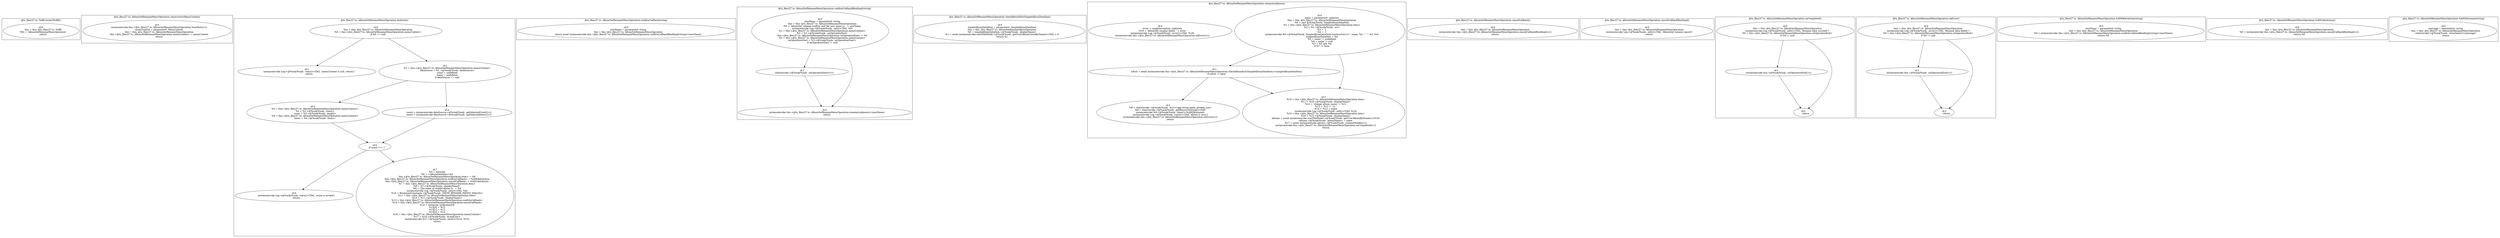 digraph "27.ts" {
subgraph "cluster_@ts_files/27.ts: %dflt.[static]%dflt()" {
  label="@ts_files/27.ts: %dflt.[static]%dflt()";
  Node33250 [label="id:0
      this = this: @ts_files/27.ts: %dflt
      TAG = 'AlbumSetRenameMenuOperation'
      return"];
}
subgraph "cluster_@ts_files/27.ts: AlbumSetRenameMenuOperation.constructor(MenuContext)" {
  label="@ts_files/27.ts: AlbumSetRenameMenuOperation.constructor(MenuContext)";
  Node66820 [label="id:0
      instanceinvoke this.<@ts_files/27.ts: AlbumSetRenameMenuOperation.%instInit()>()
      menuContext = parameter0: MenuContext
      this = this: @ts_files/27.ts: AlbumSetRenameMenuOperation
      this.<@ts_files/27.ts: AlbumSetRenameMenuOperation.menuContext> = menuContext
      return"];
}
subgraph "cluster_@ts_files/27.ts: AlbumSetRenameMenuOperation.doAction()" {
  label="@ts_files/27.ts: AlbumSetRenameMenuOperation.doAction()";
  Node51310 [label="id:0
      this = this: @ts_files/27.ts: AlbumSetRenameMenuOperation
      %0 = this.<@ts_files/27.ts: AlbumSetRenameMenuOperation.menuContext>
      if %0 == null"];
  Node51311 [label="id:1
      instanceinvoke Log.<@%unk/%unk: .warn()>(TAG, 'menuContext is null, return')
      return"];
  Node51312 [label="id:2
      %1 = this.<@ts_files/27.ts: AlbumSetRenameMenuOperation.menuContext>
      dataSource = %1.<@%unk/%unk: .dataSource>
      count = undefined
      items = undefined
      if dataSource == null"];
  Node51313 [label="id:3
      %2 = this.<@ts_files/27.ts: AlbumSetRenameMenuOperation.menuContext>
      %3 = %2.<@%unk/%unk: .items>
      count = %3.<@%unk/%unk: .length>
      %4 = this.<@ts_files/27.ts: AlbumSetRenameMenuOperation.menuContext>
      items = %4.<@%unk/%unk: .items>"];
  Node51314 [label="id:4
      count = instanceinvoke dataSource.<@%unk/%unk: .getSelectedCount()>()
      items = instanceinvoke dataSource.<@%unk/%unk: .getSelectedItems()>()"];
  Node51315 [label="id:5
      if count !== 1"];
  Node51316 [label="id:6
      instanceinvoke Log.<@%unk/%unk: .warn()>(TAG, 'count is invalid')
      return"];
  Node51317 [label="id:7
      %5 = items[0]
      %6 = <AlbumDataItem>%5
      this.<@ts_files/27.ts: AlbumSetRenameMenuOperation.item> = %6
      this.<@ts_files/27.ts: AlbumSetRenameMenuOperation.confirmCallback> = %AM0$doAction
      this.<@ts_files/27.ts: AlbumSetRenameMenuOperation.cancelCallback> = %AM1$doAction
      %7 = this.<@ts_files/27.ts: AlbumSetRenameMenuOperation.item>
      %8 = %7.<@%unk/%unk: .displayName>
      %9 = 'The name of clicked album is ' + %8
      instanceinvoke Log.<@%unk/%unk: .info()>(TAG, %9)
      %10 = BroadcastConstants.<@%unk/%unk: .SHOW_RENAME_PHOTO_DIALOG>
      %11 = this.<@ts_files/27.ts: AlbumSetRenameMenuOperation.item>
      %12 = %11.<@%unk/%unk: .displayName>
      %13 = this.<@ts_files/27.ts: AlbumSetRenameMenuOperation.confirmCallback>
      %14 = this.<@ts_files/27.ts: AlbumSetRenameMenuOperation.cancelCallback>
      %15 = newarray (unknown)[3]
      %15[0] = %12
      %15[1] = %13
      %15[2] = %14
      %16 = this.<@ts_files/27.ts: AlbumSetRenameMenuOperation.menuContext>
      %17 = %16.<@%unk/%unk: .broadCast>
      instanceinvoke %17.<@%unk/%unk: .emit()>(%10, %15)
      return"];
  Node51310 -> Node51311;
  Node51310 -> Node51312;
  Node51312 -> Node51313;
  Node51312 -> Node51314;
  Node51313 -> Node51315;
  Node51314 -> Node51315;
  Node51315 -> Node51316;
  Node51315 -> Node51317;
}
subgraph "cluster_@ts_files/27.ts: AlbumSetRenameMenuOperation.confirmCallback(string)" {
  label="@ts_files/27.ts: AlbumSetRenameMenuOperation.confirmCallback(string)";
  Node65080 [label="id:0
      newName = parameter0: string
      this = this: @ts_files/27.ts: AlbumSetRenameMenuOperation
      return await instanceinvoke this.<@ts_files/27.ts: AlbumSetRenameMenuOperation.confirmCallbackBindImpl(string)>(newName)"];
}
subgraph "cluster_@ts_files/27.ts: AlbumSetRenameMenuOperation.confirmCallbackBindImpl(string)" {
  label="@ts_files/27.ts: AlbumSetRenameMenuOperation.confirmCallbackBindImpl(string)";
  Node72910 [label="id:0
      newName = parameter0: string
      this = this: @ts_files/27.ts: AlbumSetRenameMenuOperation
      %0 = 'AlbumSet rename confirm and the new name is: ' + newName
      instanceinvoke Log.<@%unk/%unk: .info()>(TAG, %0)
      %1 = this.<@ts_files/27.ts: AlbumSetRenameMenuOperation.menuContext>
      %2 = %1.<@%unk/%unk: .onOperationEnd>
      this.<@ts_files/27.ts: AlbumSetRenameMenuOperation.onOperationEnd> = %2
      %3 = this.<@ts_files/27.ts: AlbumSetRenameMenuOperation.menuContext>
      onOperationStart = %3.<@%unk/%unk: .onOperationStart>
      if onOperationStart != null"];
  Node72911 [label="id:1
      staticinvoke <@%unk/%unk: .onOperationStart()>()"];
  Node72912 [label="id:2
      instanceinvoke this.<@ts_files/27.ts: AlbumSetRenameMenuOperation.rename(unknown)>(newName)
      return"];
  Node72910 -> Node72911;
  Node72910 -> Node72912;
  Node72911 -> Node72912;
}
subgraph "cluster_@ts_files/27.ts: AlbumSetRenameMenuOperation.checkAlbumExit(SimpleAlbumDataItem)" {
  label="@ts_files/27.ts: AlbumSetRenameMenuOperation.checkAlbumExit(SimpleAlbumDataItem)";
  Node76230 [label="id:0
      simpleAlbumDataItem = parameter0: SimpleAlbumDataItem
      this = this: @ts_files/27.ts: AlbumSetRenameMenuOperation
      %0 = simpleAlbumDataItem.<@%unk/%unk: .displayName>
      %1 = await instanceinvoke userFileModel.<@%unk/%unk: .getUserAlbumCountByName()>(%0) > 0
      return %1"];
}
subgraph "cluster_@ts_files/27.ts: AlbumSetRenameMenuOperation.rename(unknown)" {
  label="@ts_files/27.ts: AlbumSetRenameMenuOperation.rename(unknown)";
  Node57300 [label="id:0
      name = parameter0: unknown
      this = this: @ts_files/27.ts: AlbumSetRenameMenuOperation
      %0 = new @%unk/%unk: SimpleAlbumDataItem
      %1 = this.<@ts_files/27.ts: AlbumSetRenameMenuOperation.item>
      %2 = %1.<@%unk/%unk: .uri>
      %3 = -1
      %4 = -1
      instanceinvoke %0.<@%unk/%unk: SimpleAlbumDataItem.constructor()>('', name, %2, '', '', %3, %4)
      simpleAlbumDataItem = %0
      %5 = name != undefined
      %6 = name != null
      %7 = %5 && %6
      if %7 != false"];
  Node57301 [label="id:1
      isExit = await instanceinvoke this.<@ts_files/27.ts: AlbumSetRenameMenuOperation.checkAlbumExit(SimpleAlbumDataItem)>(simpleAlbumDataItem)
      if isExit != false"];
  Node57302 [label="id:2
      %8 = staticinvoke <@%unk/%unk: .$r()>('app.string.name_already_use')
      %9 = staticinvoke <@%unk/%unk: .getResourceString()>(%8)
      instanceinvoke %9.<@%unk/%unk: .then()>(%AM2$rename)
      instanceinvoke Log.<@%unk/%unk: .warn()>(TAG, 'album is miss')
      instanceinvoke this.<@ts_files/27.ts: AlbumSetRenameMenuOperation.onError()>()
      return"];
  Node57303 [label="id:3
      %10 = this.<@ts_files/27.ts: AlbumSetRenameMenuOperation.item>
      %11 = %10.<@%unk/%unk: .displayName>
      %12 = 'change album_name:' + %11
      %13 = %12 + ' to '
      %14 = %13 + name
      instanceinvoke Log.<@%unk/%unk: .info()>(TAG, %14)
      %15 = this.<@ts_files/27.ts: AlbumSetRenameMenuOperation.item>
      %16 = %15.<@%unk/%unk: .displayName>
      albums = await instanceinvoke userFileModel.<@%unk/%unk: .getUserAlbumByName()>(%16)
      albums.<@%unk/%unk: .albumName> = name
      %17 = await instanceinvoke albums.<@%unk/%unk: .commitModify()>()
      instanceinvoke this.<@ts_files/27.ts: AlbumSetRenameMenuOperation.onCompleted()>()
      return"];
  Node57304 [label="id:4
      error = caughtexception: unknown
      %18 = 'AlbumSet rename failed: ' + error
      instanceinvoke Log.<@%unk/%unk: .error()>(TAG, %18)
      instanceinvoke this.<@ts_files/27.ts: AlbumSetRenameMenuOperation.onError()>()"];
  Node57300 -> Node57301;
  Node57300 -> Node57303;
  Node57301 -> Node57302;
  Node57301 -> Node57303;
}
subgraph "cluster_@ts_files/27.ts: AlbumSetRenameMenuOperation.cancelCallback()" {
  label="@ts_files/27.ts: AlbumSetRenameMenuOperation.cancelCallback()";
  Node57090 [label="id:0
      this = this: @ts_files/27.ts: AlbumSetRenameMenuOperation
      instanceinvoke this.<@ts_files/27.ts: AlbumSetRenameMenuOperation.cancelCallbackBindImpl()>()
      return"];
}
subgraph "cluster_@ts_files/27.ts: AlbumSetRenameMenuOperation.cancelCallbackBindImpl()" {
  label="@ts_files/27.ts: AlbumSetRenameMenuOperation.cancelCallbackBindImpl()";
  Node64920 [label="id:0
      this = this: @ts_files/27.ts: AlbumSetRenameMenuOperation
      instanceinvoke Log.<@%unk/%unk: .info()>(TAG, 'AlbumSet rename cancel')
      return"];
}
subgraph "cluster_@ts_files/27.ts: AlbumSetRenameMenuOperation.onCompleted()" {
  label="@ts_files/27.ts: AlbumSetRenameMenuOperation.onCompleted()";
  Node54600 [label="id:0
      this = this: @ts_files/27.ts: AlbumSetRenameMenuOperation
      instanceinvoke Log.<@%unk/%unk: .info()>(TAG, 'Rename data succeed!')
      %0 = this.<@ts_files/27.ts: AlbumSetRenameMenuOperation.onOperationEnd>
      if %0 != null"];
  Node54601 [label="id:1
      instanceinvoke this.<@%unk/%unk: .onOperationEnd()>()"];
  Node54602 [label="id:2
      return"];
  Node54600 -> Node54601;
  Node54600 -> Node54602;
  Node54601 -> Node54602;
}
subgraph "cluster_@ts_files/27.ts: AlbumSetRenameMenuOperation.onError()" {
  label="@ts_files/27.ts: AlbumSetRenameMenuOperation.onError()";
  Node50570 [label="id:0
      this = this: @ts_files/27.ts: AlbumSetRenameMenuOperation
      instanceinvoke Log.<@%unk/%unk: .error()>(TAG, 'Rename data failed!')
      %0 = this.<@ts_files/27.ts: AlbumSetRenameMenuOperation.onOperationEnd>
      if %0 != null"];
  Node50571 [label="id:1
      instanceinvoke this.<@%unk/%unk: .onOperationEnd()>()"];
  Node50572 [label="id:2
      return"];
  Node50570 -> Node50571;
  Node50570 -> Node50572;
  Node50571 -> Node50572;
}
subgraph "cluster_@ts_files/27.ts: AlbumSetRenameMenuOperation.%AM0$doAction(string)" {
  label="@ts_files/27.ts: AlbumSetRenameMenuOperation.%AM0$doAction(string)";
  Node60570 [label="id:0
      newName = parameter0: string
      this = this: @ts_files/27.ts: AlbumSetRenameMenuOperation
      %0 = instanceinvoke this.<@ts_files/27.ts: AlbumSetRenameMenuOperation.confirmCallbackBindImpl(string)>(newName)
      return %0"];
}
subgraph "cluster_@ts_files/27.ts: AlbumSetRenameMenuOperation.%AM1$doAction()" {
  label="@ts_files/27.ts: AlbumSetRenameMenuOperation.%AM1$doAction()";
  Node53950 [label="id:0
      this = this: @ts_files/27.ts: AlbumSetRenameMenuOperation
      %0 = instanceinvoke this.<@ts_files/27.ts: AlbumSetRenameMenuOperation.cancelCallbackBindImpl()>()
      return %0"];
}
subgraph "cluster_@ts_files/27.ts: AlbumSetRenameMenuOperation.%AM2$rename(string)" {
  label="@ts_files/27.ts: AlbumSetRenameMenuOperation.%AM2$rename(string)";
  Node58740 [label="id:0
      message = parameter0: string
      this = this: @ts_files/27.ts: AlbumSetRenameMenuOperation
      staticinvoke <@%unk/%unk: .showToast()>(message)
      return"];
}
}
